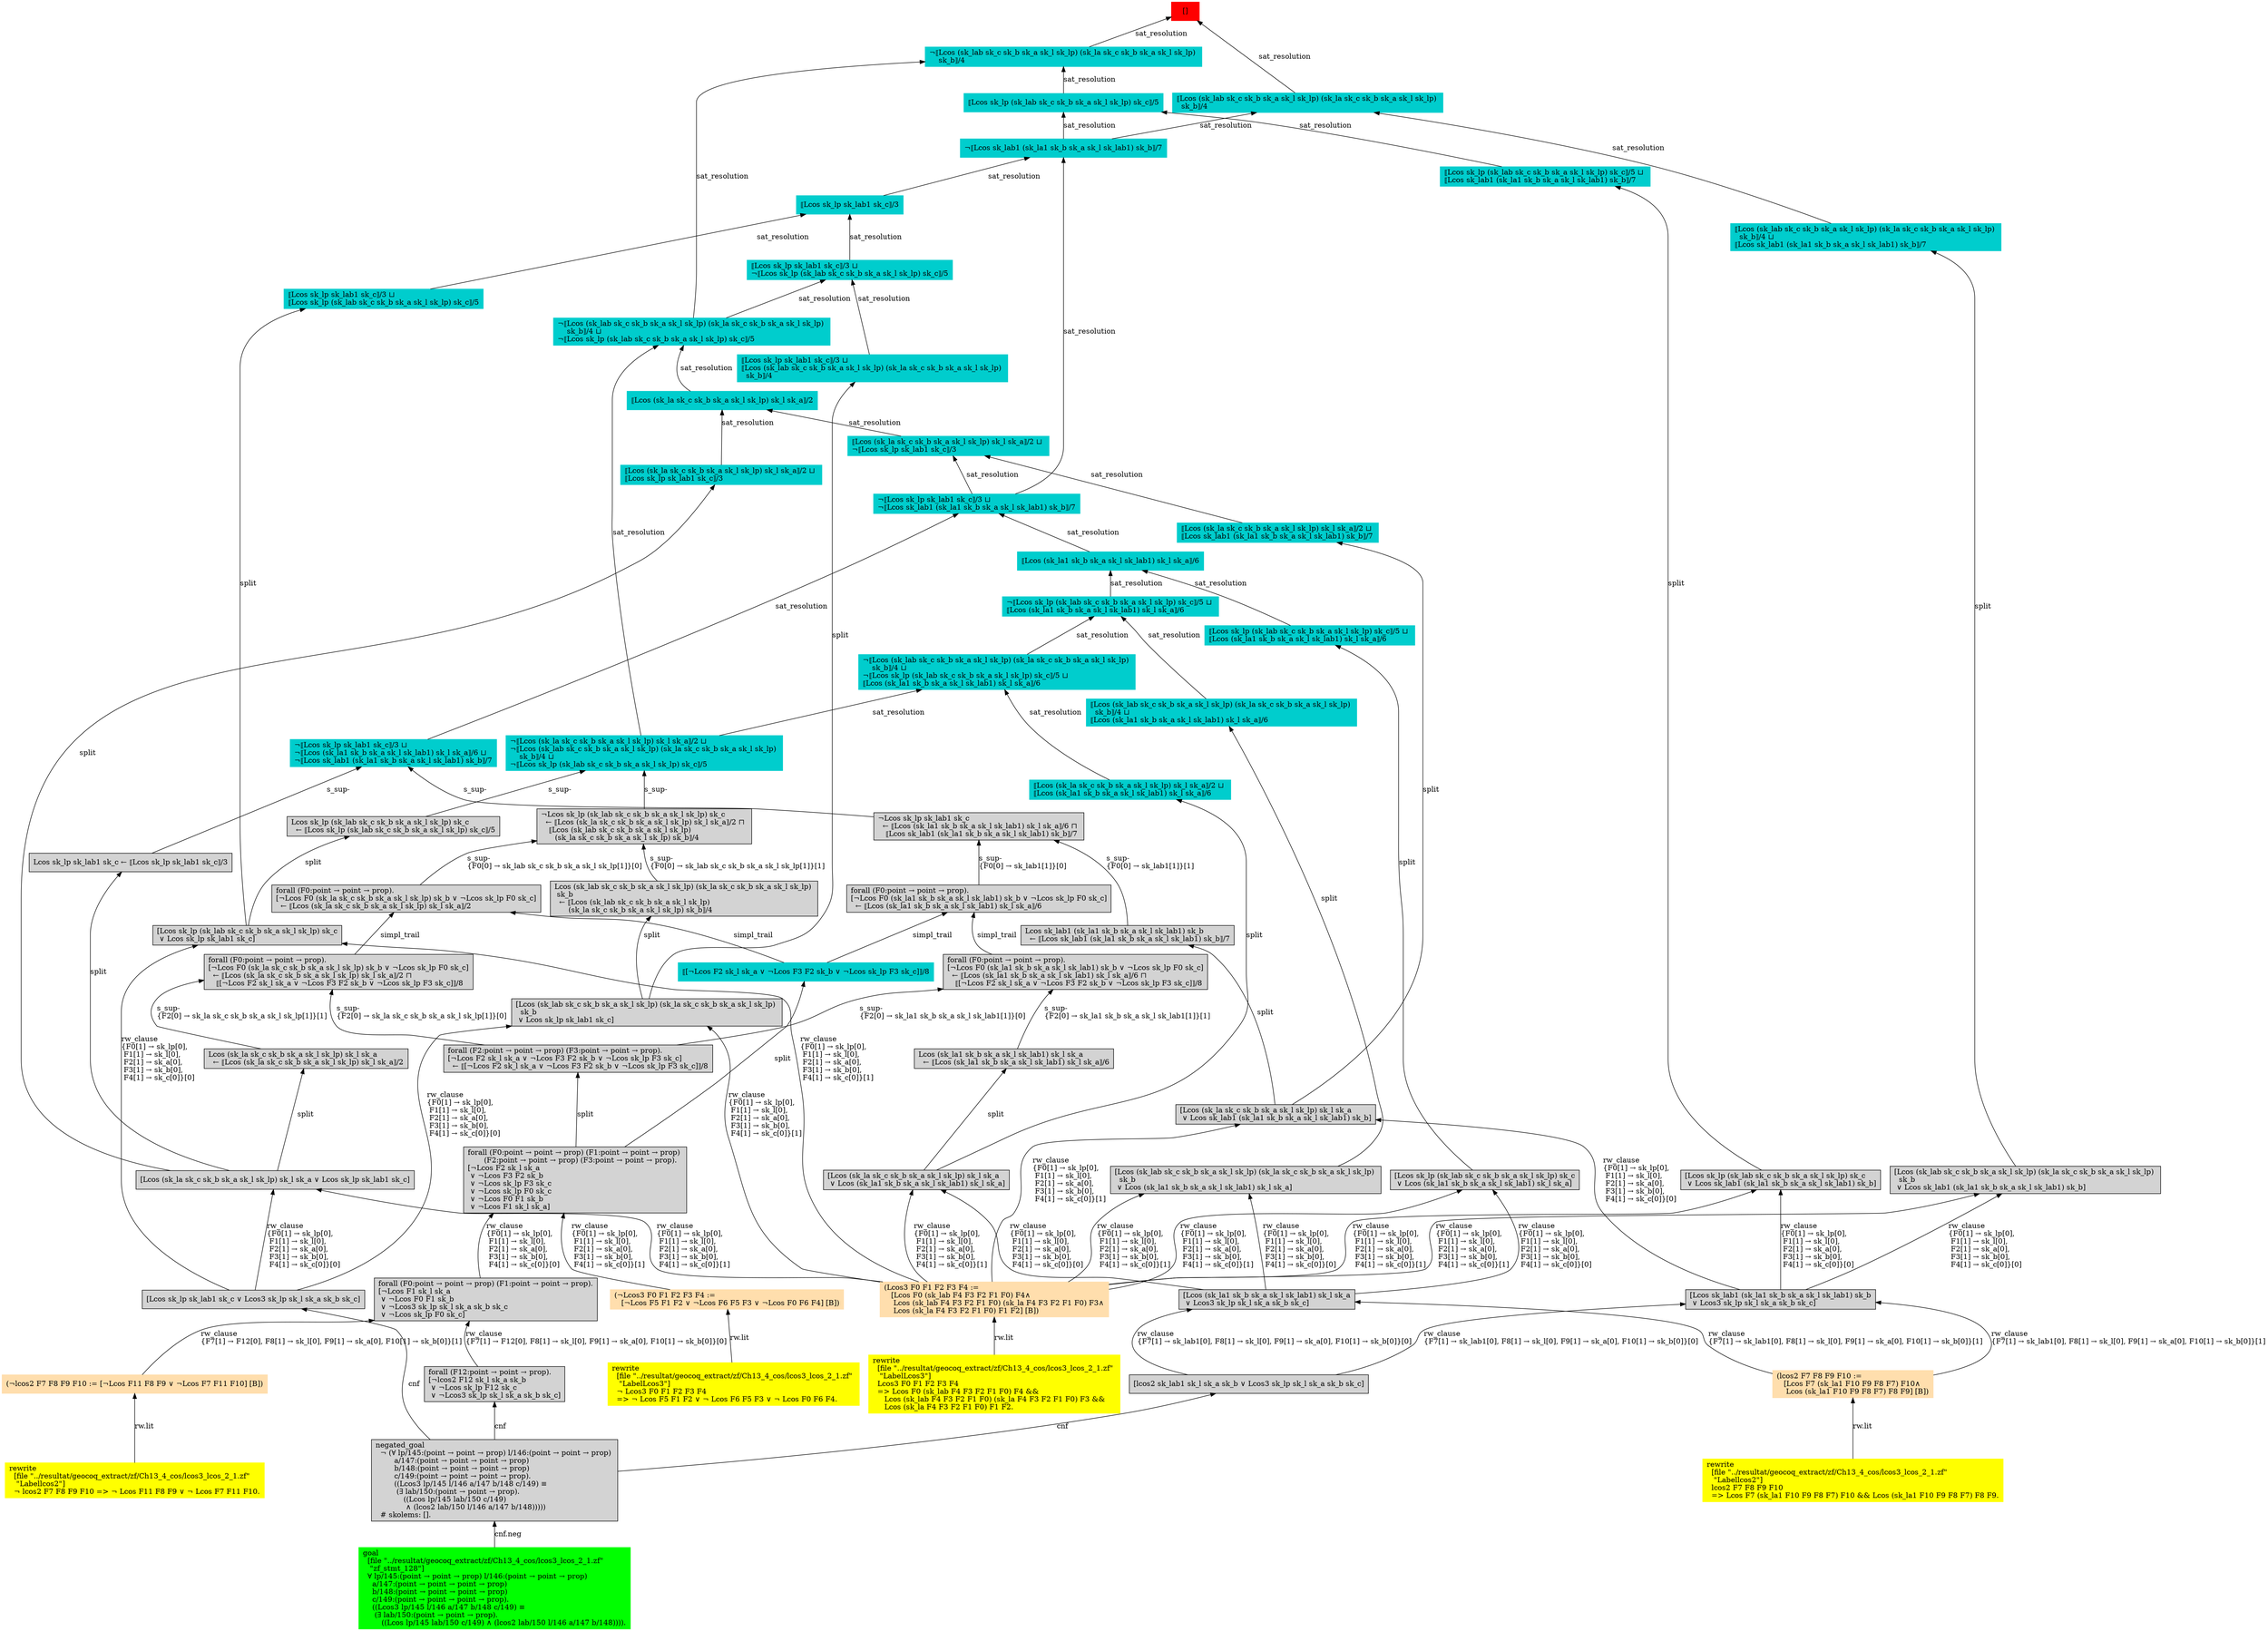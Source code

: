 digraph "unsat_graph" {
  vertex_0 [color=red, label="[]", shape=box, style=filled];
  vertex_0 -> vertex_1 [label="sat_resolution", dir="back"];
  vertex_1 [color=cyan3, shape=box, label="⟦Lcos (sk_lab sk_c sk_b sk_a sk_l sk_lp) (sk_la sk_c sk_b sk_a sk_l sk_lp) \l  sk_b⟧/4\l", style=filled];
  vertex_1 -> vertex_2 [label="sat_resolution", dir="back"];
  vertex_2 [color=cyan3, shape=box, label="¬⟦Lcos sk_lab1 (sk_la1 sk_b sk_a sk_l sk_lab1) sk_b⟧/7\l", style=filled];
  vertex_2 -> vertex_3 [label="sat_resolution", dir="back"];
  vertex_3 [color=cyan3, shape=box, label="⟦Lcos sk_lp sk_lab1 sk_c⟧/3\l", style=filled];
  vertex_3 -> vertex_4 [label="sat_resolution", dir="back"];
  vertex_4 [color=cyan3, shape=box, label="⟦Lcos sk_lp sk_lab1 sk_c⟧/3 ⊔ \l⟦Lcos sk_lp (sk_lab sk_c sk_b sk_a sk_l sk_lp) sk_c⟧/5\l", style=filled];
  vertex_4 -> vertex_5 [label="split", dir="back"];
  vertex_5 [shape=box, label="[Lcos sk_lp (sk_lab sk_c sk_b sk_a sk_l sk_lp) sk_c\l ∨ Lcos sk_lp sk_lab1 sk_c]\l", style=filled];
  vertex_5 -> vertex_6 [label="rw_clause\l\{F0[1] → sk_lp[0], \l F1[1] → sk_l[0], \l F2[1] → sk_a[0], \l F3[1] → sk_b[0], \l F4[1] → sk_c[0]\}[1]\l", dir="back"];
  vertex_6 [color=navajowhite, shape=box, label="(Lcos3 F0 F1 F2 F3 F4 :=\l   [Lcos F0 (sk_lab F4 F3 F2 F1 F0) F4∧\l    Lcos (sk_lab F4 F3 F2 F1 F0) (sk_la F4 F3 F2 F1 F0) F3∧\l    Lcos (sk_la F4 F3 F2 F1 F0) F1 F2] [B])\l", style=filled];
  vertex_6 -> vertex_7 [label="rw.lit", dir="back"];
  vertex_7 [color=yellow, shape=box, label="rewrite\l  [file \"../resultat/geocoq_extract/zf/Ch13_4_cos/lcos3_lcos_2_1.zf\" \l   \"LabelLcos3\"]\l  Lcos3 F0 F1 F2 F3 F4\l  =\> Lcos F0 (sk_lab F4 F3 F2 F1 F0) F4 && \l     Lcos (sk_lab F4 F3 F2 F1 F0) (sk_la F4 F3 F2 F1 F0) F3 && \l     Lcos (sk_la F4 F3 F2 F1 F0) F1 F2.\l", style=filled];
  vertex_5 -> vertex_8 [label="rw_clause\l\{F0[1] → sk_lp[0], \l F1[1] → sk_l[0], \l F2[1] → sk_a[0], \l F3[1] → sk_b[0], \l F4[1] → sk_c[0]\}[0]\l", dir="back"];
  vertex_8 [shape=box, label="[Lcos sk_lp sk_lab1 sk_c ∨ Lcos3 sk_lp sk_l sk_a sk_b sk_c]\l", style=filled];
  vertex_8 -> vertex_9 [label="cnf", dir="back"];
  vertex_9 [shape=box, label="negated_goal\l  ¬ (∀ lp/145:(point → point → prop) l/146:(point → point → prop) \l        a/147:(point → point → point → prop) \l        b/148:(point → point → point → prop) \l        c/149:(point → point → point → prop).\l        ((Lcos3 lp/145 l/146 a/147 b/148 c/149) ≡\l         (∃ lab/150:(point → point → prop).\l            ((Lcos lp/145 lab/150 c/149)\l             ∧ (lcos2 lab/150 l/146 a/147 b/148)))))\l  # skolems: [].\l", style=filled];
  vertex_9 -> vertex_10 [label="cnf.neg", dir="back"];
  vertex_10 [color=green, shape=box, label="goal\l  [file \"../resultat/geocoq_extract/zf/Ch13_4_cos/lcos3_lcos_2_1.zf\" \l   \"zf_stmt_128\"]\l  ∀ lp/145:(point → point → prop) l/146:(point → point → prop) \l    a/147:(point → point → point → prop) \l    b/148:(point → point → point → prop) \l    c/149:(point → point → point → prop).\l    ((Lcos3 lp/145 l/146 a/147 b/148 c/149) ≡\l     (∃ lab/150:(point → point → prop).\l        ((Lcos lp/145 lab/150 c/149) ∧ (lcos2 lab/150 l/146 a/147 b/148)))).\l", style=filled];
  vertex_3 -> vertex_11 [label="sat_resolution", dir="back"];
  vertex_11 [color=cyan3, shape=box, label="⟦Lcos sk_lp sk_lab1 sk_c⟧/3 ⊔ \l¬⟦Lcos sk_lp (sk_lab sk_c sk_b sk_a sk_l sk_lp) sk_c⟧/5\l", style=filled];
  vertex_11 -> vertex_12 [label="sat_resolution", dir="back"];
  vertex_12 [color=cyan3, shape=box, label="⟦Lcos sk_lp sk_lab1 sk_c⟧/3 ⊔ \l⟦Lcos (sk_lab sk_c sk_b sk_a sk_l sk_lp) (sk_la sk_c sk_b sk_a sk_l sk_lp) \l  sk_b⟧/4\l", style=filled];
  vertex_12 -> vertex_13 [label="split", dir="back"];
  vertex_13 [shape=box, label="[Lcos (sk_lab sk_c sk_b sk_a sk_l sk_lp) (sk_la sk_c sk_b sk_a sk_l sk_lp) \l  sk_b\l ∨ Lcos sk_lp sk_lab1 sk_c]\l", style=filled];
  vertex_13 -> vertex_6 [label="rw_clause\l\{F0[1] → sk_lp[0], \l F1[1] → sk_l[0], \l F2[1] → sk_a[0], \l F3[1] → sk_b[0], \l F4[1] → sk_c[0]\}[1]\l", dir="back"];
  vertex_13 -> vertex_8 [label="rw_clause\l\{F0[1] → sk_lp[0], \l F1[1] → sk_l[0], \l F2[1] → sk_a[0], \l F3[1] → sk_b[0], \l F4[1] → sk_c[0]\}[0]\l", dir="back"];
  vertex_11 -> vertex_14 [label="sat_resolution", dir="back"];
  vertex_14 [color=cyan3, shape=box, label="¬⟦Lcos (sk_lab sk_c sk_b sk_a sk_l sk_lp) (sk_la sk_c sk_b sk_a sk_l sk_lp) \l    sk_b⟧/4 ⊔ \l¬⟦Lcos sk_lp (sk_lab sk_c sk_b sk_a sk_l sk_lp) sk_c⟧/5\l", style=filled];
  vertex_14 -> vertex_15 [label="sat_resolution", dir="back"];
  vertex_15 [color=cyan3, shape=box, label="⟦Lcos (sk_la sk_c sk_b sk_a sk_l sk_lp) sk_l sk_a⟧/2\l", style=filled];
  vertex_15 -> vertex_16 [label="sat_resolution", dir="back"];
  vertex_16 [color=cyan3, shape=box, label="⟦Lcos (sk_la sk_c sk_b sk_a sk_l sk_lp) sk_l sk_a⟧/2 ⊔ \l⟦Lcos sk_lp sk_lab1 sk_c⟧/3\l", style=filled];
  vertex_16 -> vertex_17 [label="split", dir="back"];
  vertex_17 [shape=box, label="[Lcos (sk_la sk_c sk_b sk_a sk_l sk_lp) sk_l sk_a ∨ Lcos sk_lp sk_lab1 sk_c]\l", style=filled];
  vertex_17 -> vertex_6 [label="rw_clause\l\{F0[1] → sk_lp[0], \l F1[1] → sk_l[0], \l F2[1] → sk_a[0], \l F3[1] → sk_b[0], \l F4[1] → sk_c[0]\}[1]\l", dir="back"];
  vertex_17 -> vertex_8 [label="rw_clause\l\{F0[1] → sk_lp[0], \l F1[1] → sk_l[0], \l F2[1] → sk_a[0], \l F3[1] → sk_b[0], \l F4[1] → sk_c[0]\}[0]\l", dir="back"];
  vertex_15 -> vertex_18 [label="sat_resolution", dir="back"];
  vertex_18 [color=cyan3, shape=box, label="⟦Lcos (sk_la sk_c sk_b sk_a sk_l sk_lp) sk_l sk_a⟧/2 ⊔ \l¬⟦Lcos sk_lp sk_lab1 sk_c⟧/3\l", style=filled];
  vertex_18 -> vertex_19 [label="sat_resolution", dir="back"];
  vertex_19 [color=cyan3, shape=box, label="⟦Lcos (sk_la sk_c sk_b sk_a sk_l sk_lp) sk_l sk_a⟧/2 ⊔ \l⟦Lcos sk_lab1 (sk_la1 sk_b sk_a sk_l sk_lab1) sk_b⟧/7\l", style=filled];
  vertex_19 -> vertex_20 [label="split", dir="back"];
  vertex_20 [shape=box, label="[Lcos (sk_la sk_c sk_b sk_a sk_l sk_lp) sk_l sk_a\l ∨ Lcos sk_lab1 (sk_la1 sk_b sk_a sk_l sk_lab1) sk_b]\l", style=filled];
  vertex_20 -> vertex_6 [label="rw_clause\l\{F0[1] → sk_lp[0], \l F1[1] → sk_l[0], \l F2[1] → sk_a[0], \l F3[1] → sk_b[0], \l F4[1] → sk_c[0]\}[1]\l", dir="back"];
  vertex_20 -> vertex_21 [label="rw_clause\l\{F0[1] → sk_lp[0], \l F1[1] → sk_l[0], \l F2[1] → sk_a[0], \l F3[1] → sk_b[0], \l F4[1] → sk_c[0]\}[0]\l", dir="back"];
  vertex_21 [shape=box, label="[Lcos sk_lab1 (sk_la1 sk_b sk_a sk_l sk_lab1) sk_b\l ∨ Lcos3 sk_lp sk_l sk_a sk_b sk_c]\l", style=filled];
  vertex_21 -> vertex_22 [label="rw_clause\l\{F7[1] → sk_lab1[0], F8[1] → sk_l[0], F9[1] → sk_a[0], F10[1] → sk_b[0]\}[1]\l", dir="back"];
  vertex_22 [color=navajowhite, shape=box, label="(lcos2 F7 F8 F9 F10 :=\l   [Lcos F7 (sk_la1 F10 F9 F8 F7) F10∧\l    Lcos (sk_la1 F10 F9 F8 F7) F8 F9] [B])\l", style=filled];
  vertex_22 -> vertex_23 [label="rw.lit", dir="back"];
  vertex_23 [color=yellow, shape=box, label="rewrite\l  [file \"../resultat/geocoq_extract/zf/Ch13_4_cos/lcos3_lcos_2_1.zf\" \l   \"Labellcos2\"]\l  lcos2 F7 F8 F9 F10\l  =\> Lcos F7 (sk_la1 F10 F9 F8 F7) F10 && Lcos (sk_la1 F10 F9 F8 F7) F8 F9.\l", style=filled];
  vertex_21 -> vertex_24 [label="rw_clause\l\{F7[1] → sk_lab1[0], F8[1] → sk_l[0], F9[1] → sk_a[0], F10[1] → sk_b[0]\}[0]\l", dir="back"];
  vertex_24 [shape=box, label="[lcos2 sk_lab1 sk_l sk_a sk_b ∨ Lcos3 sk_lp sk_l sk_a sk_b sk_c]\l", style=filled];
  vertex_24 -> vertex_9 [label="cnf", dir="back"];
  vertex_18 -> vertex_25 [label="sat_resolution", dir="back"];
  vertex_25 [color=cyan3, shape=box, label="¬⟦Lcos sk_lp sk_lab1 sk_c⟧/3 ⊔ \l¬⟦Lcos sk_lab1 (sk_la1 sk_b sk_a sk_l sk_lab1) sk_b⟧/7\l", style=filled];
  vertex_25 -> vertex_26 [label="sat_resolution", dir="back"];
  vertex_26 [color=cyan3, shape=box, label="⟦Lcos (sk_la1 sk_b sk_a sk_l sk_lab1) sk_l sk_a⟧/6\l", style=filled];
  vertex_26 -> vertex_27 [label="sat_resolution", dir="back"];
  vertex_27 [color=cyan3, shape=box, label="⟦Lcos sk_lp (sk_lab sk_c sk_b sk_a sk_l sk_lp) sk_c⟧/5 ⊔ \l⟦Lcos (sk_la1 sk_b sk_a sk_l sk_lab1) sk_l sk_a⟧/6\l", style=filled];
  vertex_27 -> vertex_28 [label="split", dir="back"];
  vertex_28 [shape=box, label="[Lcos sk_lp (sk_lab sk_c sk_b sk_a sk_l sk_lp) sk_c\l ∨ Lcos (sk_la1 sk_b sk_a sk_l sk_lab1) sk_l sk_a]\l", style=filled];
  vertex_28 -> vertex_6 [label="rw_clause\l\{F0[1] → sk_lp[0], \l F1[1] → sk_l[0], \l F2[1] → sk_a[0], \l F3[1] → sk_b[0], \l F4[1] → sk_c[0]\}[1]\l", dir="back"];
  vertex_28 -> vertex_29 [label="rw_clause\l\{F0[1] → sk_lp[0], \l F1[1] → sk_l[0], \l F2[1] → sk_a[0], \l F3[1] → sk_b[0], \l F4[1] → sk_c[0]\}[0]\l", dir="back"];
  vertex_29 [shape=box, label="[Lcos (sk_la1 sk_b sk_a sk_l sk_lab1) sk_l sk_a\l ∨ Lcos3 sk_lp sk_l sk_a sk_b sk_c]\l", style=filled];
  vertex_29 -> vertex_22 [label="rw_clause\l\{F7[1] → sk_lab1[0], F8[1] → sk_l[0], F9[1] → sk_a[0], F10[1] → sk_b[0]\}[1]\l", dir="back"];
  vertex_29 -> vertex_24 [label="rw_clause\l\{F7[1] → sk_lab1[0], F8[1] → sk_l[0], F9[1] → sk_a[0], F10[1] → sk_b[0]\}[0]\l", dir="back"];
  vertex_26 -> vertex_30 [label="sat_resolution", dir="back"];
  vertex_30 [color=cyan3, shape=box, label="¬⟦Lcos sk_lp (sk_lab sk_c sk_b sk_a sk_l sk_lp) sk_c⟧/5 ⊔ \l⟦Lcos (sk_la1 sk_b sk_a sk_l sk_lab1) sk_l sk_a⟧/6\l", style=filled];
  vertex_30 -> vertex_31 [label="sat_resolution", dir="back"];
  vertex_31 [color=cyan3, shape=box, label="⟦Lcos (sk_lab sk_c sk_b sk_a sk_l sk_lp) (sk_la sk_c sk_b sk_a sk_l sk_lp) \l  sk_b⟧/4 ⊔ \l⟦Lcos (sk_la1 sk_b sk_a sk_l sk_lab1) sk_l sk_a⟧/6\l", style=filled];
  vertex_31 -> vertex_32 [label="split", dir="back"];
  vertex_32 [shape=box, label="[Lcos (sk_lab sk_c sk_b sk_a sk_l sk_lp) (sk_la sk_c sk_b sk_a sk_l sk_lp) \l  sk_b\l ∨ Lcos (sk_la1 sk_b sk_a sk_l sk_lab1) sk_l sk_a]\l", style=filled];
  vertex_32 -> vertex_6 [label="rw_clause\l\{F0[1] → sk_lp[0], \l F1[1] → sk_l[0], \l F2[1] → sk_a[0], \l F3[1] → sk_b[0], \l F4[1] → sk_c[0]\}[1]\l", dir="back"];
  vertex_32 -> vertex_29 [label="rw_clause\l\{F0[1] → sk_lp[0], \l F1[1] → sk_l[0], \l F2[1] → sk_a[0], \l F3[1] → sk_b[0], \l F4[1] → sk_c[0]\}[0]\l", dir="back"];
  vertex_30 -> vertex_33 [label="sat_resolution", dir="back"];
  vertex_33 [color=cyan3, shape=box, label="¬⟦Lcos (sk_lab sk_c sk_b sk_a sk_l sk_lp) (sk_la sk_c sk_b sk_a sk_l sk_lp) \l    sk_b⟧/4 ⊔ \l¬⟦Lcos sk_lp (sk_lab sk_c sk_b sk_a sk_l sk_lp) sk_c⟧/5 ⊔ \l⟦Lcos (sk_la1 sk_b sk_a sk_l sk_lab1) sk_l sk_a⟧/6\l", style=filled];
  vertex_33 -> vertex_34 [label="sat_resolution", dir="back"];
  vertex_34 [color=cyan3, shape=box, label="⟦Lcos (sk_la sk_c sk_b sk_a sk_l sk_lp) sk_l sk_a⟧/2 ⊔ \l⟦Lcos (sk_la1 sk_b sk_a sk_l sk_lab1) sk_l sk_a⟧/6\l", style=filled];
  vertex_34 -> vertex_35 [label="split", dir="back"];
  vertex_35 [shape=box, label="[Lcos (sk_la sk_c sk_b sk_a sk_l sk_lp) sk_l sk_a\l ∨ Lcos (sk_la1 sk_b sk_a sk_l sk_lab1) sk_l sk_a]\l", style=filled];
  vertex_35 -> vertex_6 [label="rw_clause\l\{F0[1] → sk_lp[0], \l F1[1] → sk_l[0], \l F2[1] → sk_a[0], \l F3[1] → sk_b[0], \l F4[1] → sk_c[0]\}[1]\l", dir="back"];
  vertex_35 -> vertex_29 [label="rw_clause\l\{F0[1] → sk_lp[0], \l F1[1] → sk_l[0], \l F2[1] → sk_a[0], \l F3[1] → sk_b[0], \l F4[1] → sk_c[0]\}[0]\l", dir="back"];
  vertex_33 -> vertex_36 [label="sat_resolution", dir="back"];
  vertex_36 [color=cyan3, shape=box, label="¬⟦Lcos (sk_la sk_c sk_b sk_a sk_l sk_lp) sk_l sk_a⟧/2 ⊔ \l¬⟦Lcos (sk_lab sk_c sk_b sk_a sk_l sk_lp) (sk_la sk_c sk_b sk_a sk_l sk_lp) \l    sk_b⟧/4 ⊔ \l¬⟦Lcos sk_lp (sk_lab sk_c sk_b sk_a sk_l sk_lp) sk_c⟧/5\l", style=filled];
  vertex_36 -> vertex_37 [label="s_sup-\l", dir="back"];
  vertex_37 [shape=box, label="¬Lcos sk_lp (sk_lab sk_c sk_b sk_a sk_l sk_lp) sk_c\l  ← ⟦Lcos (sk_la sk_c sk_b sk_a sk_l sk_lp) sk_l sk_a⟧/2 ⊓ \l    ⟦Lcos (sk_lab sk_c sk_b sk_a sk_l sk_lp) \l      (sk_la sk_c sk_b sk_a sk_l sk_lp) sk_b⟧/4\l", style=filled];
  vertex_37 -> vertex_38 [label="s_sup-\l\{F0[0] → sk_lab sk_c sk_b sk_a sk_l sk_lp[1]\}[0]\l", dir="back"];
  vertex_38 [shape=box, label="forall (F0:point → point → prop).\l[¬Lcos F0 (sk_la sk_c sk_b sk_a sk_l sk_lp) sk_b ∨ ¬Lcos sk_lp F0 sk_c]\l  ← ⟦Lcos (sk_la sk_c sk_b sk_a sk_l sk_lp) sk_l sk_a⟧/2\l", style=filled];
  vertex_38 -> vertex_39 [label="simpl_trail", dir="back"];
  vertex_39 [color=cyan3, shape=box, label="⟦[¬Lcos F2 sk_l sk_a ∨ ¬Lcos F3 F2 sk_b ∨ ¬Lcos sk_lp F3 sk_c]⟧/8\l", style=filled];
  vertex_39 -> vertex_40 [label="split", dir="back"];
  vertex_40 [shape=box, label="forall (F0:point → point → prop) (F1:point → point → prop) \l       (F2:point → point → prop) (F3:point → point → prop).\l[¬Lcos F2 sk_l sk_a\l ∨ ¬Lcos F3 F2 sk_b\l ∨ ¬Lcos sk_lp F3 sk_c\l ∨ ¬Lcos sk_lp F0 sk_c\l ∨ ¬Lcos F0 F1 sk_b\l ∨ ¬Lcos F1 sk_l sk_a]\l", style=filled];
  vertex_40 -> vertex_41 [label="rw_clause\l\{F0[1] → sk_lp[0], \l F1[1] → sk_l[0], \l F2[1] → sk_a[0], \l F3[1] → sk_b[0], \l F4[1] → sk_c[0]\}[1]\l", dir="back"];
  vertex_41 [color=navajowhite, shape=box, label="(¬Lcos3 F0 F1 F2 F3 F4 :=\l   [¬Lcos F5 F1 F2 ∨ ¬Lcos F6 F5 F3 ∨ ¬Lcos F0 F6 F4] [B])\l", style=filled];
  vertex_41 -> vertex_42 [label="rw.lit", dir="back"];
  vertex_42 [color=yellow, shape=box, label="rewrite\l  [file \"../resultat/geocoq_extract/zf/Ch13_4_cos/lcos3_lcos_2_1.zf\" \l   \"LabelLcos3\"]\l  ¬ Lcos3 F0 F1 F2 F3 F4\l  =\> ¬ Lcos F5 F1 F2 ∨ ¬ Lcos F6 F5 F3 ∨ ¬ Lcos F0 F6 F4.\l", style=filled];
  vertex_40 -> vertex_43 [label="rw_clause\l\{F0[1] → sk_lp[0], \l F1[1] → sk_l[0], \l F2[1] → sk_a[0], \l F3[1] → sk_b[0], \l F4[1] → sk_c[0]\}[0]\l", dir="back"];
  vertex_43 [shape=box, label="forall (F0:point → point → prop) (F1:point → point → prop).\l[¬Lcos F1 sk_l sk_a\l ∨ ¬Lcos F0 F1 sk_b\l ∨ ¬Lcos3 sk_lp sk_l sk_a sk_b sk_c\l ∨ ¬Lcos sk_lp F0 sk_c]\l", style=filled];
  vertex_43 -> vertex_44 [label="rw_clause\l\{F7[1] → F12[0], F8[1] → sk_l[0], F9[1] → sk_a[0], F10[1] → sk_b[0]\}[1]\l", dir="back"];
  vertex_44 [color=navajowhite, shape=box, label="(¬lcos2 F7 F8 F9 F10 := [¬Lcos F11 F8 F9 ∨ ¬Lcos F7 F11 F10] [B])\l", style=filled];
  vertex_44 -> vertex_45 [label="rw.lit", dir="back"];
  vertex_45 [color=yellow, shape=box, label="rewrite\l  [file \"../resultat/geocoq_extract/zf/Ch13_4_cos/lcos3_lcos_2_1.zf\" \l   \"Labellcos2\"]\l  ¬ lcos2 F7 F8 F9 F10 =\> ¬ Lcos F11 F8 F9 ∨ ¬ Lcos F7 F11 F10.\l", style=filled];
  vertex_43 -> vertex_46 [label="rw_clause\l\{F7[1] → F12[0], F8[1] → sk_l[0], F9[1] → sk_a[0], F10[1] → sk_b[0]\}[0]\l", dir="back"];
  vertex_46 [shape=box, label="forall (F12:point → point → prop).\l[¬lcos2 F12 sk_l sk_a sk_b\l ∨ ¬Lcos sk_lp F12 sk_c\l ∨ ¬Lcos3 sk_lp sk_l sk_a sk_b sk_c]\l", style=filled];
  vertex_46 -> vertex_9 [label="cnf", dir="back"];
  vertex_38 -> vertex_47 [label="simpl_trail", dir="back"];
  vertex_47 [shape=box, label="forall (F0:point → point → prop).\l[¬Lcos F0 (sk_la sk_c sk_b sk_a sk_l sk_lp) sk_b ∨ ¬Lcos sk_lp F0 sk_c]\l  ← ⟦Lcos (sk_la sk_c sk_b sk_a sk_l sk_lp) sk_l sk_a⟧/2 ⊓ \l    ⟦[¬Lcos F2 sk_l sk_a ∨ ¬Lcos F3 F2 sk_b ∨ ¬Lcos sk_lp F3 sk_c]⟧/8\l", style=filled];
  vertex_47 -> vertex_48 [label="s_sup-\l\{F2[0] → sk_la sk_c sk_b sk_a sk_l sk_lp[1]\}[0]\l", dir="back"];
  vertex_48 [shape=box, label="forall (F2:point → point → prop) (F3:point → point → prop).\l[¬Lcos F2 sk_l sk_a ∨ ¬Lcos F3 F2 sk_b ∨ ¬Lcos sk_lp F3 sk_c]\l  ← ⟦[¬Lcos F2 sk_l sk_a ∨ ¬Lcos F3 F2 sk_b ∨ ¬Lcos sk_lp F3 sk_c]⟧/8\l", style=filled];
  vertex_48 -> vertex_40 [label="split", dir="back"];
  vertex_47 -> vertex_49 [label="s_sup-\l\{F2[0] → sk_la sk_c sk_b sk_a sk_l sk_lp[1]\}[1]\l", dir="back"];
  vertex_49 [shape=box, label="Lcos (sk_la sk_c sk_b sk_a sk_l sk_lp) sk_l sk_a\l  ← ⟦Lcos (sk_la sk_c sk_b sk_a sk_l sk_lp) sk_l sk_a⟧/2\l", style=filled];
  vertex_49 -> vertex_17 [label="split", dir="back"];
  vertex_37 -> vertex_50 [label="s_sup-\l\{F0[0] → sk_lab sk_c sk_b sk_a sk_l sk_lp[1]\}[1]\l", dir="back"];
  vertex_50 [shape=box, label="Lcos (sk_lab sk_c sk_b sk_a sk_l sk_lp) (sk_la sk_c sk_b sk_a sk_l sk_lp) \l sk_b\l  ← ⟦Lcos (sk_lab sk_c sk_b sk_a sk_l sk_lp) \l      (sk_la sk_c sk_b sk_a sk_l sk_lp) sk_b⟧/4\l", style=filled];
  vertex_50 -> vertex_13 [label="split", dir="back"];
  vertex_36 -> vertex_51 [label="s_sup-\l", dir="back"];
  vertex_51 [shape=box, label="Lcos sk_lp (sk_lab sk_c sk_b sk_a sk_l sk_lp) sk_c\l  ← ⟦Lcos sk_lp (sk_lab sk_c sk_b sk_a sk_l sk_lp) sk_c⟧/5\l", style=filled];
  vertex_51 -> vertex_5 [label="split", dir="back"];
  vertex_25 -> vertex_52 [label="sat_resolution", dir="back"];
  vertex_52 [color=cyan3, shape=box, label="¬⟦Lcos sk_lp sk_lab1 sk_c⟧/3 ⊔ \l¬⟦Lcos (sk_la1 sk_b sk_a sk_l sk_lab1) sk_l sk_a⟧/6 ⊔ \l¬⟦Lcos sk_lab1 (sk_la1 sk_b sk_a sk_l sk_lab1) sk_b⟧/7\l", style=filled];
  vertex_52 -> vertex_53 [label="s_sup-\l", dir="back"];
  vertex_53 [shape=box, label="¬Lcos sk_lp sk_lab1 sk_c\l  ← ⟦Lcos (sk_la1 sk_b sk_a sk_l sk_lab1) sk_l sk_a⟧/6 ⊓ \l    ⟦Lcos sk_lab1 (sk_la1 sk_b sk_a sk_l sk_lab1) sk_b⟧/7\l", style=filled];
  vertex_53 -> vertex_54 [label="s_sup-\l\{F0[0] → sk_lab1[1]\}[0]\l", dir="back"];
  vertex_54 [shape=box, label="forall (F0:point → point → prop).\l[¬Lcos F0 (sk_la1 sk_b sk_a sk_l sk_lab1) sk_b ∨ ¬Lcos sk_lp F0 sk_c]\l  ← ⟦Lcos (sk_la1 sk_b sk_a sk_l sk_lab1) sk_l sk_a⟧/6\l", style=filled];
  vertex_54 -> vertex_39 [label="simpl_trail", dir="back"];
  vertex_54 -> vertex_55 [label="simpl_trail", dir="back"];
  vertex_55 [shape=box, label="forall (F0:point → point → prop).\l[¬Lcos F0 (sk_la1 sk_b sk_a sk_l sk_lab1) sk_b ∨ ¬Lcos sk_lp F0 sk_c]\l  ← ⟦Lcos (sk_la1 sk_b sk_a sk_l sk_lab1) sk_l sk_a⟧/6 ⊓ \l    ⟦[¬Lcos F2 sk_l sk_a ∨ ¬Lcos F3 F2 sk_b ∨ ¬Lcos sk_lp F3 sk_c]⟧/8\l", style=filled];
  vertex_55 -> vertex_48 [label="s_sup-\l\{F2[0] → sk_la1 sk_b sk_a sk_l sk_lab1[1]\}[0]\l", dir="back"];
  vertex_55 -> vertex_56 [label="s_sup-\l\{F2[0] → sk_la1 sk_b sk_a sk_l sk_lab1[1]\}[1]\l", dir="back"];
  vertex_56 [shape=box, label="Lcos (sk_la1 sk_b sk_a sk_l sk_lab1) sk_l sk_a\l  ← ⟦Lcos (sk_la1 sk_b sk_a sk_l sk_lab1) sk_l sk_a⟧/6\l", style=filled];
  vertex_56 -> vertex_35 [label="split", dir="back"];
  vertex_53 -> vertex_57 [label="s_sup-\l\{F0[0] → sk_lab1[1]\}[1]\l", dir="back"];
  vertex_57 [shape=box, label="Lcos sk_lab1 (sk_la1 sk_b sk_a sk_l sk_lab1) sk_b\l  ← ⟦Lcos sk_lab1 (sk_la1 sk_b sk_a sk_l sk_lab1) sk_b⟧/7\l", style=filled];
  vertex_57 -> vertex_20 [label="split", dir="back"];
  vertex_52 -> vertex_58 [label="s_sup-\l", dir="back"];
  vertex_58 [shape=box, label="Lcos sk_lp sk_lab1 sk_c ← ⟦Lcos sk_lp sk_lab1 sk_c⟧/3\l", style=filled];
  vertex_58 -> vertex_17 [label="split", dir="back"];
  vertex_14 -> vertex_36 [label="sat_resolution", dir="back"];
  vertex_2 -> vertex_25 [label="sat_resolution", dir="back"];
  vertex_1 -> vertex_59 [label="sat_resolution", dir="back"];
  vertex_59 [color=cyan3, shape=box, label="⟦Lcos (sk_lab sk_c sk_b sk_a sk_l sk_lp) (sk_la sk_c sk_b sk_a sk_l sk_lp) \l  sk_b⟧/4 ⊔ \l⟦Lcos sk_lab1 (sk_la1 sk_b sk_a sk_l sk_lab1) sk_b⟧/7\l", style=filled];
  vertex_59 -> vertex_60 [label="split", dir="back"];
  vertex_60 [shape=box, label="[Lcos (sk_lab sk_c sk_b sk_a sk_l sk_lp) (sk_la sk_c sk_b sk_a sk_l sk_lp) \l  sk_b\l ∨ Lcos sk_lab1 (sk_la1 sk_b sk_a sk_l sk_lab1) sk_b]\l", style=filled];
  vertex_60 -> vertex_6 [label="rw_clause\l\{F0[1] → sk_lp[0], \l F1[1] → sk_l[0], \l F2[1] → sk_a[0], \l F3[1] → sk_b[0], \l F4[1] → sk_c[0]\}[1]\l", dir="back"];
  vertex_60 -> vertex_21 [label="rw_clause\l\{F0[1] → sk_lp[0], \l F1[1] → sk_l[0], \l F2[1] → sk_a[0], \l F3[1] → sk_b[0], \l F4[1] → sk_c[0]\}[0]\l", dir="back"];
  vertex_0 -> vertex_61 [label="sat_resolution", dir="back"];
  vertex_61 [color=cyan3, shape=box, label="¬⟦Lcos (sk_lab sk_c sk_b sk_a sk_l sk_lp) (sk_la sk_c sk_b sk_a sk_l sk_lp) \l    sk_b⟧/4\l", style=filled];
  vertex_61 -> vertex_62 [label="sat_resolution", dir="back"];
  vertex_62 [color=cyan3, shape=box, label="⟦Lcos sk_lp (sk_lab sk_c sk_b sk_a sk_l sk_lp) sk_c⟧/5\l", style=filled];
  vertex_62 -> vertex_2 [label="sat_resolution", dir="back"];
  vertex_62 -> vertex_63 [label="sat_resolution", dir="back"];
  vertex_63 [color=cyan3, shape=box, label="⟦Lcos sk_lp (sk_lab sk_c sk_b sk_a sk_l sk_lp) sk_c⟧/5 ⊔ \l⟦Lcos sk_lab1 (sk_la1 sk_b sk_a sk_l sk_lab1) sk_b⟧/7\l", style=filled];
  vertex_63 -> vertex_64 [label="split", dir="back"];
  vertex_64 [shape=box, label="[Lcos sk_lp (sk_lab sk_c sk_b sk_a sk_l sk_lp) sk_c\l ∨ Lcos sk_lab1 (sk_la1 sk_b sk_a sk_l sk_lab1) sk_b]\l", style=filled];
  vertex_64 -> vertex_6 [label="rw_clause\l\{F0[1] → sk_lp[0], \l F1[1] → sk_l[0], \l F2[1] → sk_a[0], \l F3[1] → sk_b[0], \l F4[1] → sk_c[0]\}[1]\l", dir="back"];
  vertex_64 -> vertex_21 [label="rw_clause\l\{F0[1] → sk_lp[0], \l F1[1] → sk_l[0], \l F2[1] → sk_a[0], \l F3[1] → sk_b[0], \l F4[1] → sk_c[0]\}[0]\l", dir="back"];
  vertex_61 -> vertex_14 [label="sat_resolution", dir="back"];
  }


